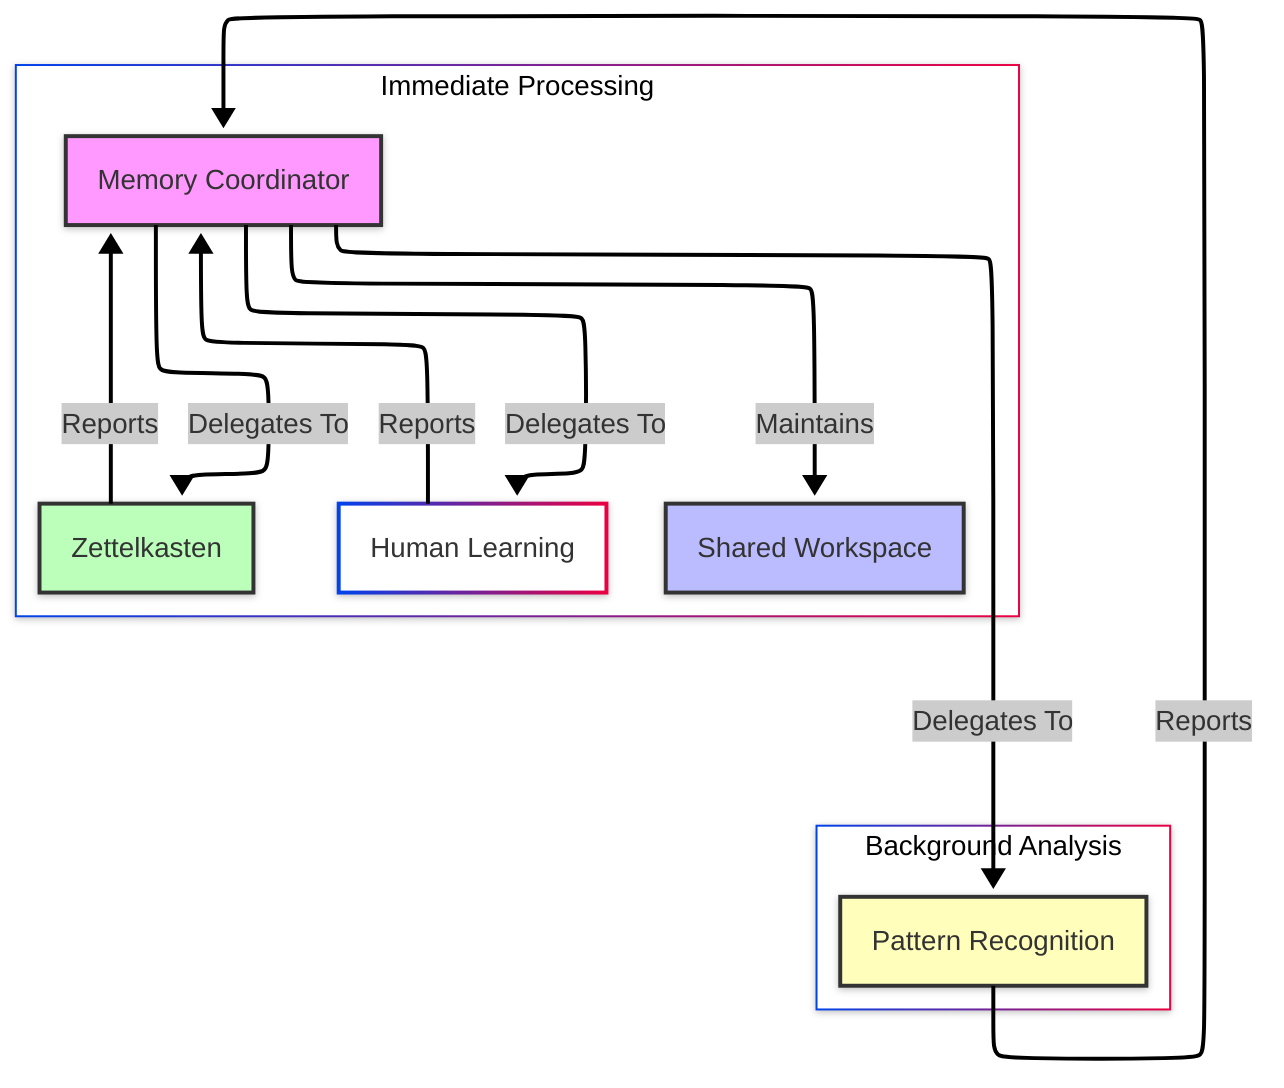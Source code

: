 ---
config:
  layout: elk
  theme: neo
  look: neo
---
flowchart TD
 subgraph subGraph0["Immediate Processing"]
        MC["Memory Coordinator"]
        Z["Zettelkasten"]
        H["Human Learning"]
        W["Shared Workspace"]
  end
 subgraph subGraph1["Background Analysis"]
        P["Pattern Recognition"]
  end
    MC -- Delegates To --> Z
    MC -- Delegates To --> H
    Z -- Reports --> MC
    H -- Reports --> MC
    MC -- Maintains --> W
    MC -- Delegates To --> P
    P -- Reports --> MC
    style MC fill:#f9f,stroke:#333,stroke-width:2px
    style Z fill:#bfb,stroke:#333,stroke-width:2px
    style W fill:#bbf,stroke:#333,stroke-width:2px
    style P fill:#ffb,stroke:#333,stroke-width:2px